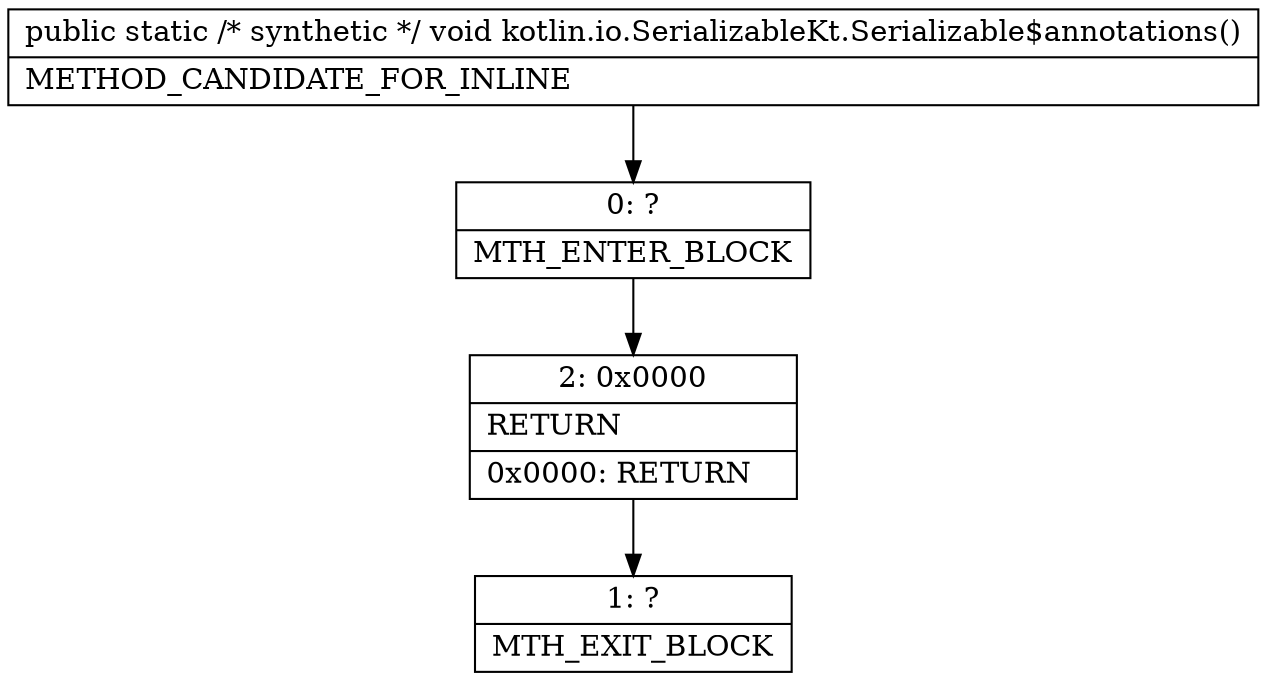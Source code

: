 digraph "CFG forkotlin.io.SerializableKt.Serializable$annotations()V" {
Node_0 [shape=record,label="{0\:\ ?|MTH_ENTER_BLOCK\l}"];
Node_2 [shape=record,label="{2\:\ 0x0000|RETURN\l|0x0000: RETURN   \l}"];
Node_1 [shape=record,label="{1\:\ ?|MTH_EXIT_BLOCK\l}"];
MethodNode[shape=record,label="{public static \/* synthetic *\/ void kotlin.io.SerializableKt.Serializable$annotations()  | METHOD_CANDIDATE_FOR_INLINE\l}"];
MethodNode -> Node_0;Node_0 -> Node_2;
Node_2 -> Node_1;
}

